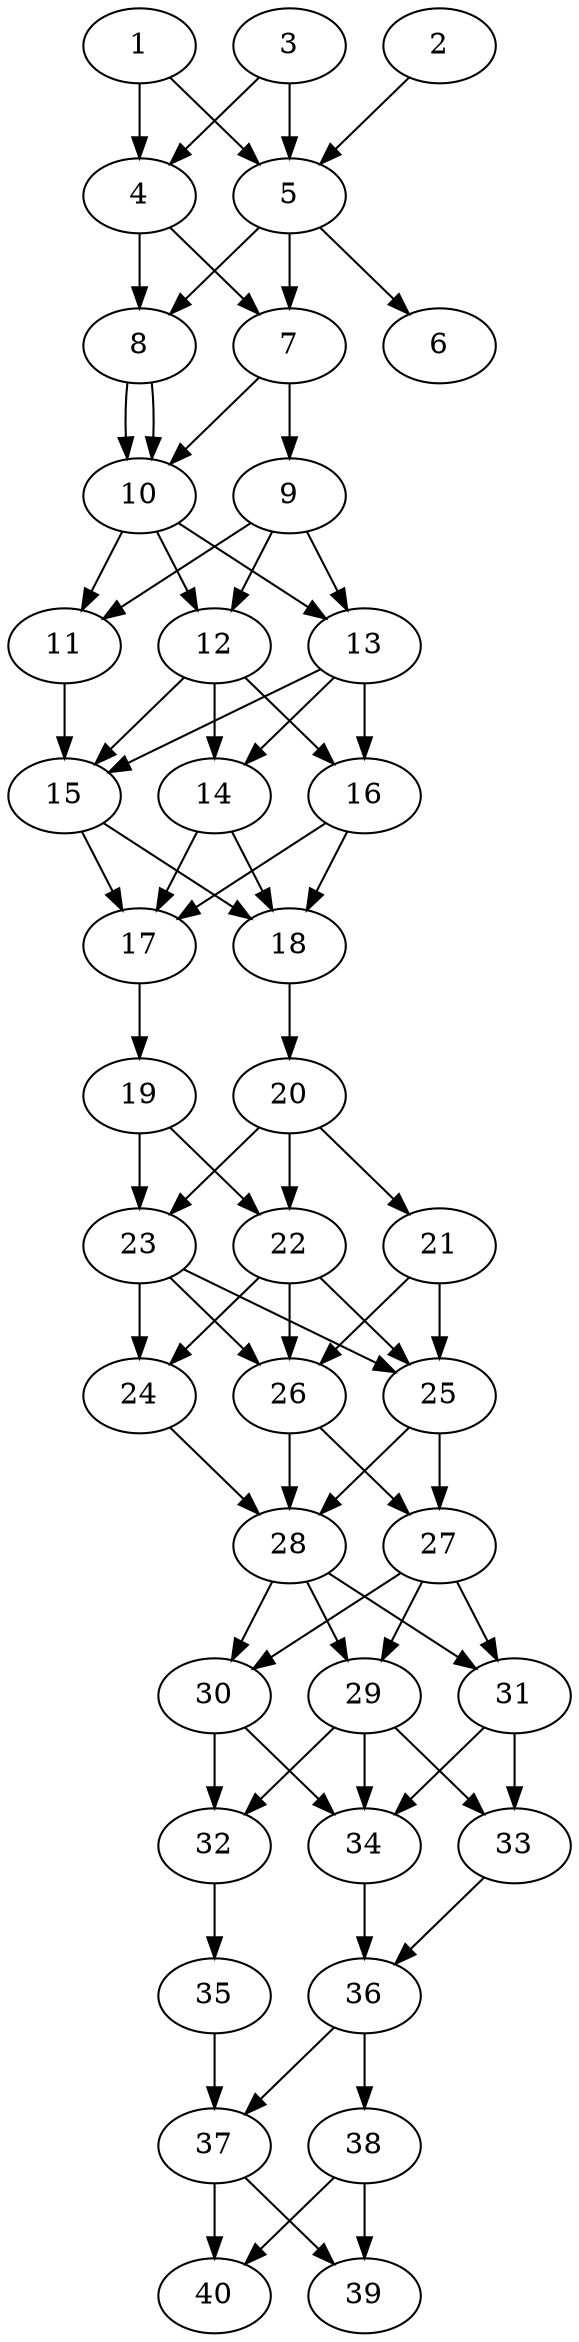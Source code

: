 // DAG automatically generated by daggen at Thu Oct  3 14:06:49 2019
// ./daggen --dot -n 40 --ccr 0.3 --fat 0.3 --regular 0.7 --density 0.9 --mindata 5242880 --maxdata 52428800 
digraph G {
  1 [size="31433387", alpha="0.20", expect_size="9430016"] 
  1 -> 4 [size ="9430016"]
  1 -> 5 [size ="9430016"]
  2 [size="69273600", alpha="0.19", expect_size="20782080"] 
  2 -> 5 [size ="20782080"]
  3 [size="47629653", alpha="0.18", expect_size="14288896"] 
  3 -> 4 [size ="14288896"]
  3 -> 5 [size ="14288896"]
  4 [size="54480213", alpha="0.07", expect_size="16344064"] 
  4 -> 7 [size ="16344064"]
  4 -> 8 [size ="16344064"]
  5 [size="84674560", alpha="0.15", expect_size="25402368"] 
  5 -> 6 [size ="25402368"]
  5 -> 7 [size ="25402368"]
  5 -> 8 [size ="25402368"]
  6 [size="83104427", alpha="0.05", expect_size="24931328"] 
  7 [size="92586667", alpha="0.04", expect_size="27776000"] 
  7 -> 9 [size ="27776000"]
  7 -> 10 [size ="27776000"]
  8 [size="152640853", alpha="0.02", expect_size="45792256"] 
  8 -> 10 [size ="45792256"]
  8 -> 10 [size ="45792256"]
  9 [size="77066240", alpha="0.18", expect_size="23119872"] 
  9 -> 11 [size ="23119872"]
  9 -> 12 [size ="23119872"]
  9 -> 13 [size ="23119872"]
  10 [size="47104000", alpha="0.19", expect_size="14131200"] 
  10 -> 11 [size ="14131200"]
  10 -> 12 [size ="14131200"]
  10 -> 13 [size ="14131200"]
  11 [size="23418880", alpha="0.05", expect_size="7025664"] 
  11 -> 15 [size ="7025664"]
  12 [size="19575467", alpha="0.04", expect_size="5872640"] 
  12 -> 14 [size ="5872640"]
  12 -> 15 [size ="5872640"]
  12 -> 16 [size ="5872640"]
  13 [size="168523093", alpha="0.05", expect_size="50556928"] 
  13 -> 14 [size ="50556928"]
  13 -> 15 [size ="50556928"]
  13 -> 16 [size ="50556928"]
  14 [size="154156373", alpha="0.04", expect_size="46246912"] 
  14 -> 17 [size ="46246912"]
  14 -> 18 [size ="46246912"]
  15 [size="50578773", alpha="0.13", expect_size="15173632"] 
  15 -> 17 [size ="15173632"]
  15 -> 18 [size ="15173632"]
  16 [size="166809600", alpha="0.09", expect_size="50042880"] 
  16 -> 17 [size ="50042880"]
  16 -> 18 [size ="50042880"]
  17 [size="50206720", alpha="0.00", expect_size="15062016"] 
  17 -> 19 [size ="15062016"]
  18 [size="80360107", alpha="0.13", expect_size="24108032"] 
  18 -> 20 [size ="24108032"]
  19 [size="95105707", alpha="0.14", expect_size="28531712"] 
  19 -> 22 [size ="28531712"]
  19 -> 23 [size ="28531712"]
  20 [size="83090773", alpha="0.20", expect_size="24927232"] 
  20 -> 21 [size ="24927232"]
  20 -> 22 [size ="24927232"]
  20 -> 23 [size ="24927232"]
  21 [size="71642453", alpha="0.07", expect_size="21492736"] 
  21 -> 25 [size ="21492736"]
  21 -> 26 [size ="21492736"]
  22 [size="112411307", alpha="0.01", expect_size="33723392"] 
  22 -> 24 [size ="33723392"]
  22 -> 25 [size ="33723392"]
  22 -> 26 [size ="33723392"]
  23 [size="145537707", alpha="0.18", expect_size="43661312"] 
  23 -> 24 [size ="43661312"]
  23 -> 25 [size ="43661312"]
  23 -> 26 [size ="43661312"]
  24 [size="27770880", alpha="0.01", expect_size="8331264"] 
  24 -> 28 [size ="8331264"]
  25 [size="58978987", alpha="0.11", expect_size="17693696"] 
  25 -> 27 [size ="17693696"]
  25 -> 28 [size ="17693696"]
  26 [size="162587307", alpha="0.11", expect_size="48776192"] 
  26 -> 27 [size ="48776192"]
  26 -> 28 [size ="48776192"]
  27 [size="79278080", alpha="0.19", expect_size="23783424"] 
  27 -> 29 [size ="23783424"]
  27 -> 30 [size ="23783424"]
  27 -> 31 [size ="23783424"]
  28 [size="81172480", alpha="0.05", expect_size="24351744"] 
  28 -> 29 [size ="24351744"]
  28 -> 30 [size ="24351744"]
  28 -> 31 [size ="24351744"]
  29 [size="22835200", alpha="0.19", expect_size="6850560"] 
  29 -> 32 [size ="6850560"]
  29 -> 33 [size ="6850560"]
  29 -> 34 [size ="6850560"]
  30 [size="133683200", alpha="0.16", expect_size="40104960"] 
  30 -> 32 [size ="40104960"]
  30 -> 34 [size ="40104960"]
  31 [size="130071893", alpha="0.14", expect_size="39021568"] 
  31 -> 33 [size ="39021568"]
  31 -> 34 [size ="39021568"]
  32 [size="25965227", alpha="0.13", expect_size="7789568"] 
  32 -> 35 [size ="7789568"]
  33 [size="30440107", alpha="0.10", expect_size="9132032"] 
  33 -> 36 [size ="9132032"]
  34 [size="173663573", alpha="0.05", expect_size="52099072"] 
  34 -> 36 [size ="52099072"]
  35 [size="20773547", alpha="0.04", expect_size="6232064"] 
  35 -> 37 [size ="6232064"]
  36 [size="110834347", alpha="0.03", expect_size="33250304"] 
  36 -> 37 [size ="33250304"]
  36 -> 38 [size ="33250304"]
  37 [size="37614933", alpha="0.05", expect_size="11284480"] 
  37 -> 39 [size ="11284480"]
  37 -> 40 [size ="11284480"]
  38 [size="33512107", alpha="0.15", expect_size="10053632"] 
  38 -> 39 [size ="10053632"]
  38 -> 40 [size ="10053632"]
  39 [size="76410880", alpha="0.15", expect_size="22923264"] 
  40 [size="68608000", alpha="0.04", expect_size="20582400"] 
}
